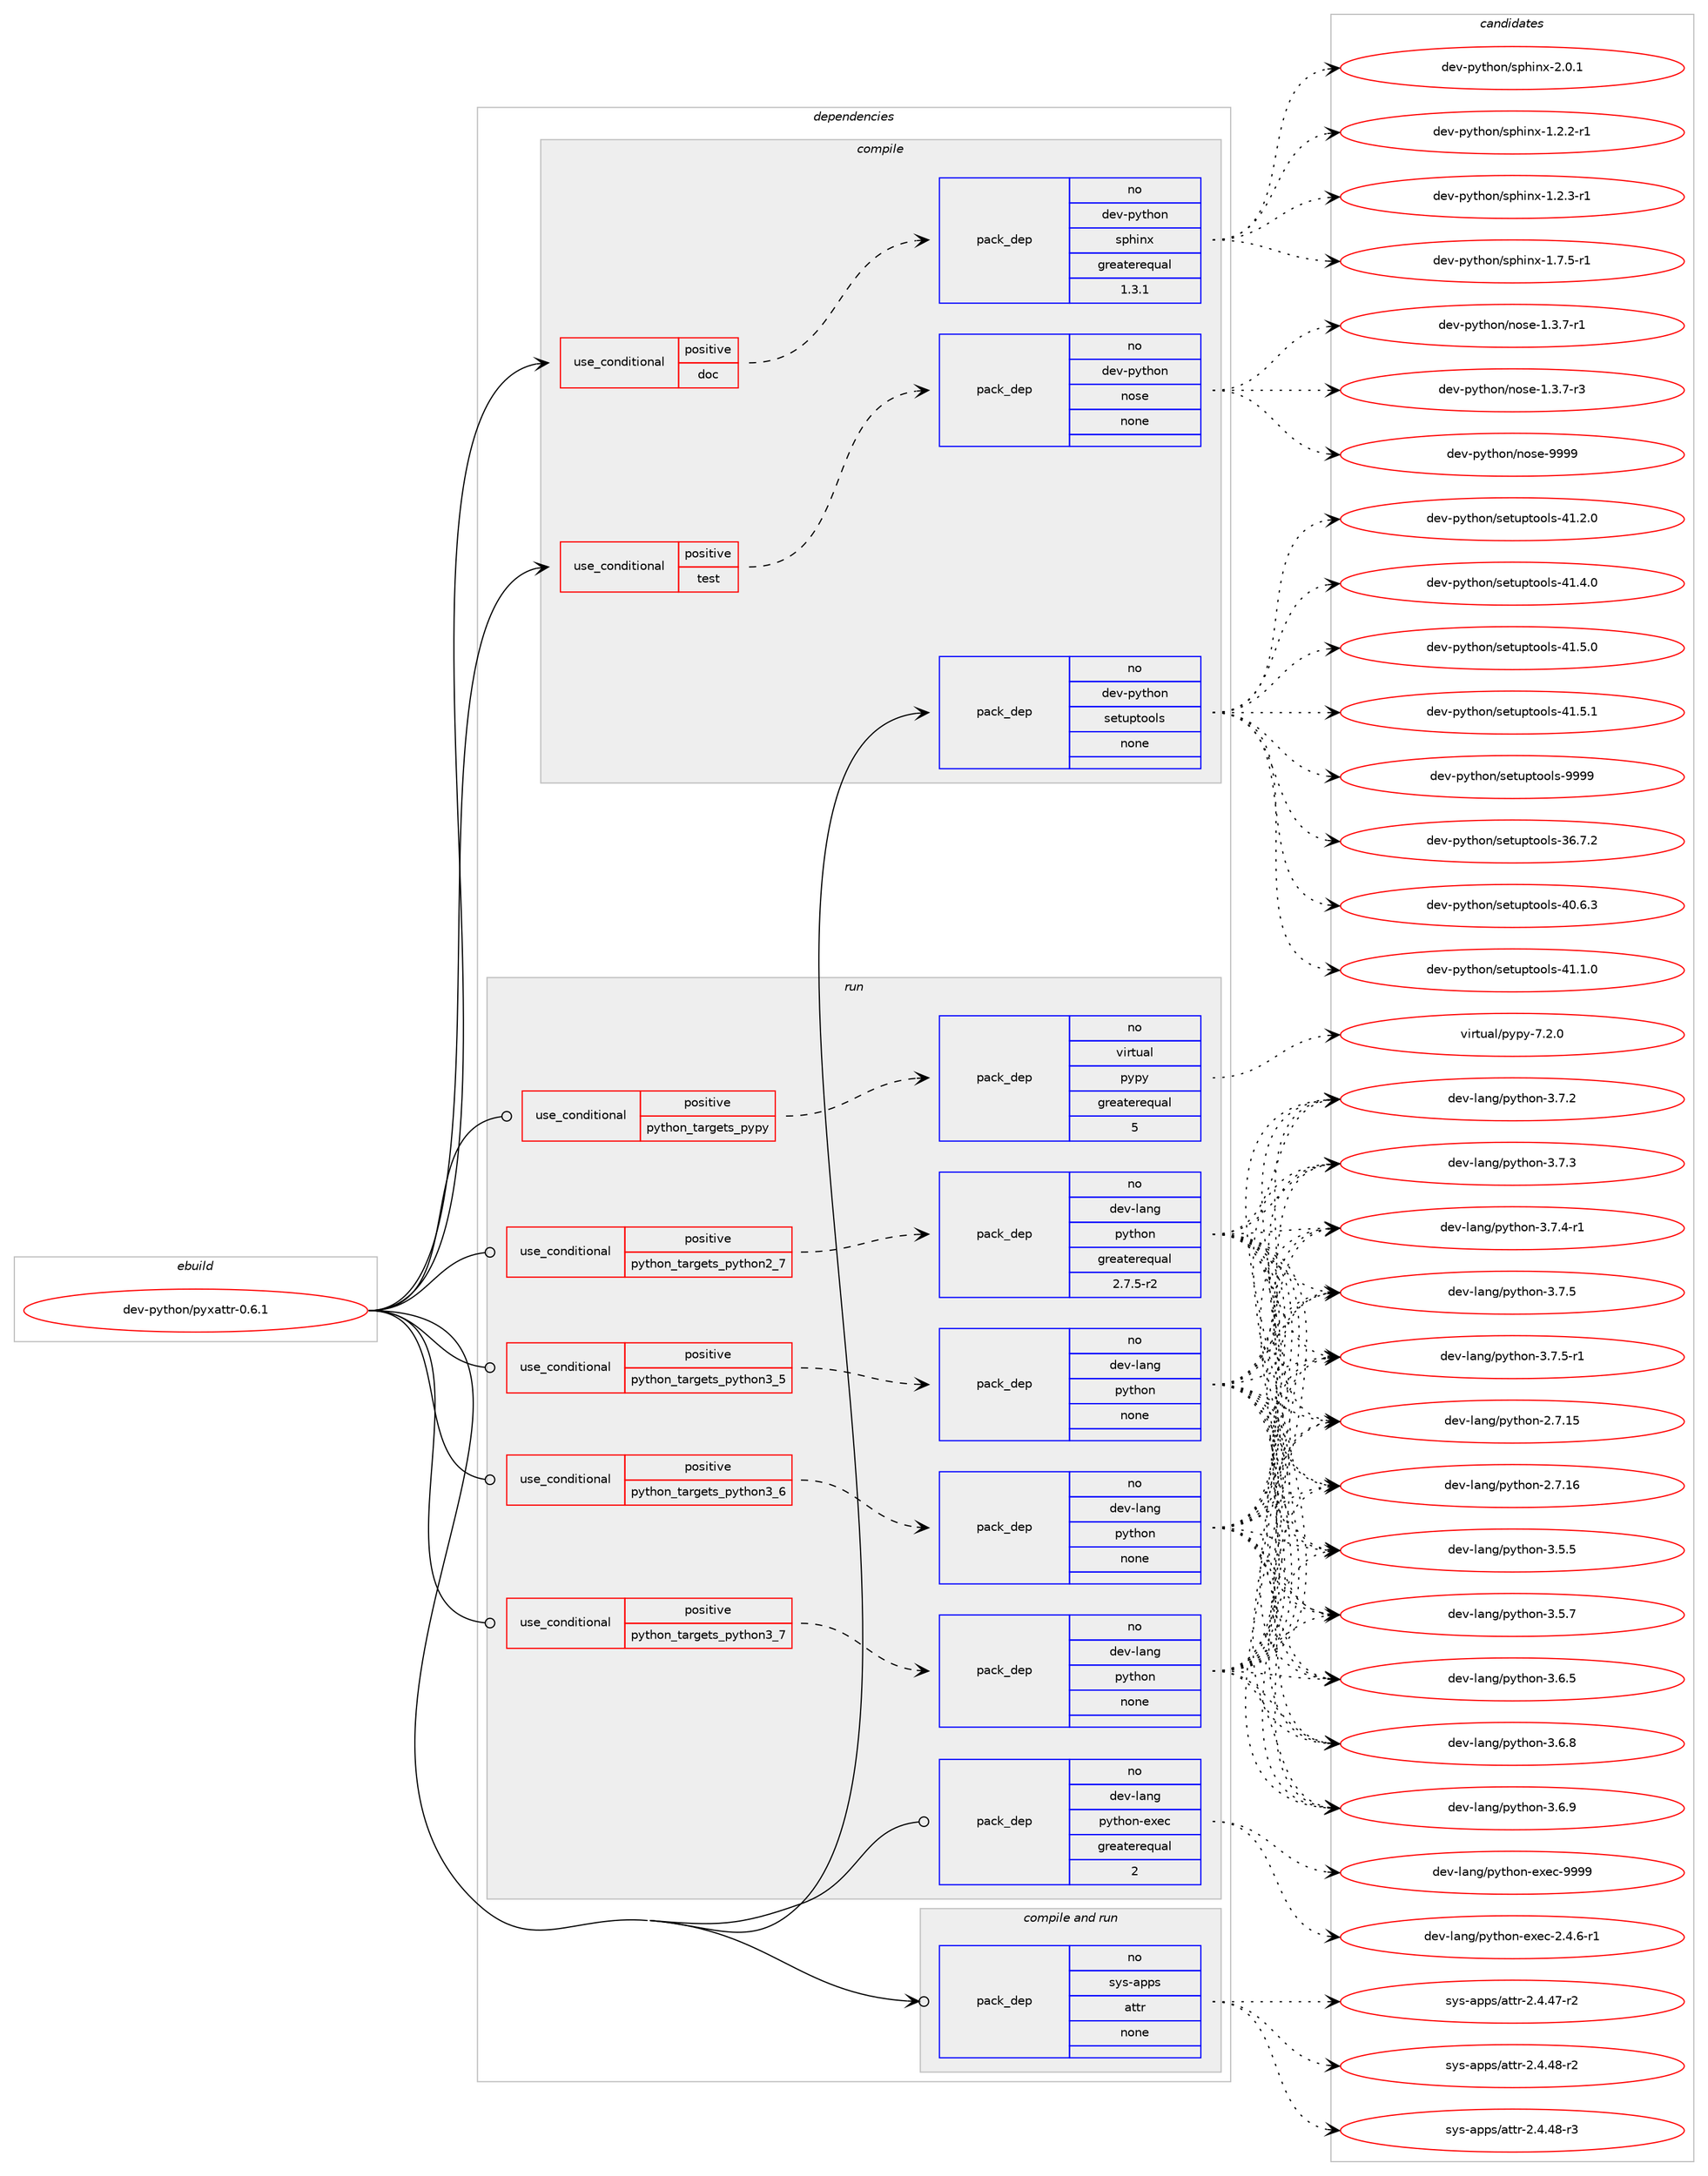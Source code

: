 digraph prolog {

# *************
# Graph options
# *************

newrank=true;
concentrate=true;
compound=true;
graph [rankdir=LR,fontname=Helvetica,fontsize=10,ranksep=1.5];#, ranksep=2.5, nodesep=0.2];
edge  [arrowhead=vee];
node  [fontname=Helvetica,fontsize=10];

# **********
# The ebuild
# **********

subgraph cluster_leftcol {
color=gray;
rank=same;
label=<<i>ebuild</i>>;
id [label="dev-python/pyxattr-0.6.1", color=red, width=4, href="../dev-python/pyxattr-0.6.1.svg"];
}

# ****************
# The dependencies
# ****************

subgraph cluster_midcol {
color=gray;
label=<<i>dependencies</i>>;
subgraph cluster_compile {
fillcolor="#eeeeee";
style=filled;
label=<<i>compile</i>>;
subgraph cond148177 {
dependency633846 [label=<<TABLE BORDER="0" CELLBORDER="1" CELLSPACING="0" CELLPADDING="4"><TR><TD ROWSPAN="3" CELLPADDING="10">use_conditional</TD></TR><TR><TD>positive</TD></TR><TR><TD>doc</TD></TR></TABLE>>, shape=none, color=red];
subgraph pack473791 {
dependency633847 [label=<<TABLE BORDER="0" CELLBORDER="1" CELLSPACING="0" CELLPADDING="4" WIDTH="220"><TR><TD ROWSPAN="6" CELLPADDING="30">pack_dep</TD></TR><TR><TD WIDTH="110">no</TD></TR><TR><TD>dev-python</TD></TR><TR><TD>sphinx</TD></TR><TR><TD>greaterequal</TD></TR><TR><TD>1.3.1</TD></TR></TABLE>>, shape=none, color=blue];
}
dependency633846:e -> dependency633847:w [weight=20,style="dashed",arrowhead="vee"];
}
id:e -> dependency633846:w [weight=20,style="solid",arrowhead="vee"];
subgraph cond148178 {
dependency633848 [label=<<TABLE BORDER="0" CELLBORDER="1" CELLSPACING="0" CELLPADDING="4"><TR><TD ROWSPAN="3" CELLPADDING="10">use_conditional</TD></TR><TR><TD>positive</TD></TR><TR><TD>test</TD></TR></TABLE>>, shape=none, color=red];
subgraph pack473792 {
dependency633849 [label=<<TABLE BORDER="0" CELLBORDER="1" CELLSPACING="0" CELLPADDING="4" WIDTH="220"><TR><TD ROWSPAN="6" CELLPADDING="30">pack_dep</TD></TR><TR><TD WIDTH="110">no</TD></TR><TR><TD>dev-python</TD></TR><TR><TD>nose</TD></TR><TR><TD>none</TD></TR><TR><TD></TD></TR></TABLE>>, shape=none, color=blue];
}
dependency633848:e -> dependency633849:w [weight=20,style="dashed",arrowhead="vee"];
}
id:e -> dependency633848:w [weight=20,style="solid",arrowhead="vee"];
subgraph pack473793 {
dependency633850 [label=<<TABLE BORDER="0" CELLBORDER="1" CELLSPACING="0" CELLPADDING="4" WIDTH="220"><TR><TD ROWSPAN="6" CELLPADDING="30">pack_dep</TD></TR><TR><TD WIDTH="110">no</TD></TR><TR><TD>dev-python</TD></TR><TR><TD>setuptools</TD></TR><TR><TD>none</TD></TR><TR><TD></TD></TR></TABLE>>, shape=none, color=blue];
}
id:e -> dependency633850:w [weight=20,style="solid",arrowhead="vee"];
}
subgraph cluster_compileandrun {
fillcolor="#eeeeee";
style=filled;
label=<<i>compile and run</i>>;
subgraph pack473794 {
dependency633851 [label=<<TABLE BORDER="0" CELLBORDER="1" CELLSPACING="0" CELLPADDING="4" WIDTH="220"><TR><TD ROWSPAN="6" CELLPADDING="30">pack_dep</TD></TR><TR><TD WIDTH="110">no</TD></TR><TR><TD>sys-apps</TD></TR><TR><TD>attr</TD></TR><TR><TD>none</TD></TR><TR><TD></TD></TR></TABLE>>, shape=none, color=blue];
}
id:e -> dependency633851:w [weight=20,style="solid",arrowhead="odotvee"];
}
subgraph cluster_run {
fillcolor="#eeeeee";
style=filled;
label=<<i>run</i>>;
subgraph cond148179 {
dependency633852 [label=<<TABLE BORDER="0" CELLBORDER="1" CELLSPACING="0" CELLPADDING="4"><TR><TD ROWSPAN="3" CELLPADDING="10">use_conditional</TD></TR><TR><TD>positive</TD></TR><TR><TD>python_targets_pypy</TD></TR></TABLE>>, shape=none, color=red];
subgraph pack473795 {
dependency633853 [label=<<TABLE BORDER="0" CELLBORDER="1" CELLSPACING="0" CELLPADDING="4" WIDTH="220"><TR><TD ROWSPAN="6" CELLPADDING="30">pack_dep</TD></TR><TR><TD WIDTH="110">no</TD></TR><TR><TD>virtual</TD></TR><TR><TD>pypy</TD></TR><TR><TD>greaterequal</TD></TR><TR><TD>5</TD></TR></TABLE>>, shape=none, color=blue];
}
dependency633852:e -> dependency633853:w [weight=20,style="dashed",arrowhead="vee"];
}
id:e -> dependency633852:w [weight=20,style="solid",arrowhead="odot"];
subgraph cond148180 {
dependency633854 [label=<<TABLE BORDER="0" CELLBORDER="1" CELLSPACING="0" CELLPADDING="4"><TR><TD ROWSPAN="3" CELLPADDING="10">use_conditional</TD></TR><TR><TD>positive</TD></TR><TR><TD>python_targets_python2_7</TD></TR></TABLE>>, shape=none, color=red];
subgraph pack473796 {
dependency633855 [label=<<TABLE BORDER="0" CELLBORDER="1" CELLSPACING="0" CELLPADDING="4" WIDTH="220"><TR><TD ROWSPAN="6" CELLPADDING="30">pack_dep</TD></TR><TR><TD WIDTH="110">no</TD></TR><TR><TD>dev-lang</TD></TR><TR><TD>python</TD></TR><TR><TD>greaterequal</TD></TR><TR><TD>2.7.5-r2</TD></TR></TABLE>>, shape=none, color=blue];
}
dependency633854:e -> dependency633855:w [weight=20,style="dashed",arrowhead="vee"];
}
id:e -> dependency633854:w [weight=20,style="solid",arrowhead="odot"];
subgraph cond148181 {
dependency633856 [label=<<TABLE BORDER="0" CELLBORDER="1" CELLSPACING="0" CELLPADDING="4"><TR><TD ROWSPAN="3" CELLPADDING="10">use_conditional</TD></TR><TR><TD>positive</TD></TR><TR><TD>python_targets_python3_5</TD></TR></TABLE>>, shape=none, color=red];
subgraph pack473797 {
dependency633857 [label=<<TABLE BORDER="0" CELLBORDER="1" CELLSPACING="0" CELLPADDING="4" WIDTH="220"><TR><TD ROWSPAN="6" CELLPADDING="30">pack_dep</TD></TR><TR><TD WIDTH="110">no</TD></TR><TR><TD>dev-lang</TD></TR><TR><TD>python</TD></TR><TR><TD>none</TD></TR><TR><TD></TD></TR></TABLE>>, shape=none, color=blue];
}
dependency633856:e -> dependency633857:w [weight=20,style="dashed",arrowhead="vee"];
}
id:e -> dependency633856:w [weight=20,style="solid",arrowhead="odot"];
subgraph cond148182 {
dependency633858 [label=<<TABLE BORDER="0" CELLBORDER="1" CELLSPACING="0" CELLPADDING="4"><TR><TD ROWSPAN="3" CELLPADDING="10">use_conditional</TD></TR><TR><TD>positive</TD></TR><TR><TD>python_targets_python3_6</TD></TR></TABLE>>, shape=none, color=red];
subgraph pack473798 {
dependency633859 [label=<<TABLE BORDER="0" CELLBORDER="1" CELLSPACING="0" CELLPADDING="4" WIDTH="220"><TR><TD ROWSPAN="6" CELLPADDING="30">pack_dep</TD></TR><TR><TD WIDTH="110">no</TD></TR><TR><TD>dev-lang</TD></TR><TR><TD>python</TD></TR><TR><TD>none</TD></TR><TR><TD></TD></TR></TABLE>>, shape=none, color=blue];
}
dependency633858:e -> dependency633859:w [weight=20,style="dashed",arrowhead="vee"];
}
id:e -> dependency633858:w [weight=20,style="solid",arrowhead="odot"];
subgraph cond148183 {
dependency633860 [label=<<TABLE BORDER="0" CELLBORDER="1" CELLSPACING="0" CELLPADDING="4"><TR><TD ROWSPAN="3" CELLPADDING="10">use_conditional</TD></TR><TR><TD>positive</TD></TR><TR><TD>python_targets_python3_7</TD></TR></TABLE>>, shape=none, color=red];
subgraph pack473799 {
dependency633861 [label=<<TABLE BORDER="0" CELLBORDER="1" CELLSPACING="0" CELLPADDING="4" WIDTH="220"><TR><TD ROWSPAN="6" CELLPADDING="30">pack_dep</TD></TR><TR><TD WIDTH="110">no</TD></TR><TR><TD>dev-lang</TD></TR><TR><TD>python</TD></TR><TR><TD>none</TD></TR><TR><TD></TD></TR></TABLE>>, shape=none, color=blue];
}
dependency633860:e -> dependency633861:w [weight=20,style="dashed",arrowhead="vee"];
}
id:e -> dependency633860:w [weight=20,style="solid",arrowhead="odot"];
subgraph pack473800 {
dependency633862 [label=<<TABLE BORDER="0" CELLBORDER="1" CELLSPACING="0" CELLPADDING="4" WIDTH="220"><TR><TD ROWSPAN="6" CELLPADDING="30">pack_dep</TD></TR><TR><TD WIDTH="110">no</TD></TR><TR><TD>dev-lang</TD></TR><TR><TD>python-exec</TD></TR><TR><TD>greaterequal</TD></TR><TR><TD>2</TD></TR></TABLE>>, shape=none, color=blue];
}
id:e -> dependency633862:w [weight=20,style="solid",arrowhead="odot"];
}
}

# **************
# The candidates
# **************

subgraph cluster_choices {
rank=same;
color=gray;
label=<<i>candidates</i>>;

subgraph choice473791 {
color=black;
nodesep=1;
choice10010111845112121116104111110471151121041051101204549465046504511449 [label="dev-python/sphinx-1.2.2-r1", color=red, width=4,href="../dev-python/sphinx-1.2.2-r1.svg"];
choice10010111845112121116104111110471151121041051101204549465046514511449 [label="dev-python/sphinx-1.2.3-r1", color=red, width=4,href="../dev-python/sphinx-1.2.3-r1.svg"];
choice10010111845112121116104111110471151121041051101204549465546534511449 [label="dev-python/sphinx-1.7.5-r1", color=red, width=4,href="../dev-python/sphinx-1.7.5-r1.svg"];
choice1001011184511212111610411111047115112104105110120455046484649 [label="dev-python/sphinx-2.0.1", color=red, width=4,href="../dev-python/sphinx-2.0.1.svg"];
dependency633847:e -> choice10010111845112121116104111110471151121041051101204549465046504511449:w [style=dotted,weight="100"];
dependency633847:e -> choice10010111845112121116104111110471151121041051101204549465046514511449:w [style=dotted,weight="100"];
dependency633847:e -> choice10010111845112121116104111110471151121041051101204549465546534511449:w [style=dotted,weight="100"];
dependency633847:e -> choice1001011184511212111610411111047115112104105110120455046484649:w [style=dotted,weight="100"];
}
subgraph choice473792 {
color=black;
nodesep=1;
choice10010111845112121116104111110471101111151014549465146554511449 [label="dev-python/nose-1.3.7-r1", color=red, width=4,href="../dev-python/nose-1.3.7-r1.svg"];
choice10010111845112121116104111110471101111151014549465146554511451 [label="dev-python/nose-1.3.7-r3", color=red, width=4,href="../dev-python/nose-1.3.7-r3.svg"];
choice10010111845112121116104111110471101111151014557575757 [label="dev-python/nose-9999", color=red, width=4,href="../dev-python/nose-9999.svg"];
dependency633849:e -> choice10010111845112121116104111110471101111151014549465146554511449:w [style=dotted,weight="100"];
dependency633849:e -> choice10010111845112121116104111110471101111151014549465146554511451:w [style=dotted,weight="100"];
dependency633849:e -> choice10010111845112121116104111110471101111151014557575757:w [style=dotted,weight="100"];
}
subgraph choice473793 {
color=black;
nodesep=1;
choice100101118451121211161041111104711510111611711211611111110811545515446554650 [label="dev-python/setuptools-36.7.2", color=red, width=4,href="../dev-python/setuptools-36.7.2.svg"];
choice100101118451121211161041111104711510111611711211611111110811545524846544651 [label="dev-python/setuptools-40.6.3", color=red, width=4,href="../dev-python/setuptools-40.6.3.svg"];
choice100101118451121211161041111104711510111611711211611111110811545524946494648 [label="dev-python/setuptools-41.1.0", color=red, width=4,href="../dev-python/setuptools-41.1.0.svg"];
choice100101118451121211161041111104711510111611711211611111110811545524946504648 [label="dev-python/setuptools-41.2.0", color=red, width=4,href="../dev-python/setuptools-41.2.0.svg"];
choice100101118451121211161041111104711510111611711211611111110811545524946524648 [label="dev-python/setuptools-41.4.0", color=red, width=4,href="../dev-python/setuptools-41.4.0.svg"];
choice100101118451121211161041111104711510111611711211611111110811545524946534648 [label="dev-python/setuptools-41.5.0", color=red, width=4,href="../dev-python/setuptools-41.5.0.svg"];
choice100101118451121211161041111104711510111611711211611111110811545524946534649 [label="dev-python/setuptools-41.5.1", color=red, width=4,href="../dev-python/setuptools-41.5.1.svg"];
choice10010111845112121116104111110471151011161171121161111111081154557575757 [label="dev-python/setuptools-9999", color=red, width=4,href="../dev-python/setuptools-9999.svg"];
dependency633850:e -> choice100101118451121211161041111104711510111611711211611111110811545515446554650:w [style=dotted,weight="100"];
dependency633850:e -> choice100101118451121211161041111104711510111611711211611111110811545524846544651:w [style=dotted,weight="100"];
dependency633850:e -> choice100101118451121211161041111104711510111611711211611111110811545524946494648:w [style=dotted,weight="100"];
dependency633850:e -> choice100101118451121211161041111104711510111611711211611111110811545524946504648:w [style=dotted,weight="100"];
dependency633850:e -> choice100101118451121211161041111104711510111611711211611111110811545524946524648:w [style=dotted,weight="100"];
dependency633850:e -> choice100101118451121211161041111104711510111611711211611111110811545524946534648:w [style=dotted,weight="100"];
dependency633850:e -> choice100101118451121211161041111104711510111611711211611111110811545524946534649:w [style=dotted,weight="100"];
dependency633850:e -> choice10010111845112121116104111110471151011161171121161111111081154557575757:w [style=dotted,weight="100"];
}
subgraph choice473794 {
color=black;
nodesep=1;
choice11512111545971121121154797116116114455046524652554511450 [label="sys-apps/attr-2.4.47-r2", color=red, width=4,href="../sys-apps/attr-2.4.47-r2.svg"];
choice11512111545971121121154797116116114455046524652564511450 [label="sys-apps/attr-2.4.48-r2", color=red, width=4,href="../sys-apps/attr-2.4.48-r2.svg"];
choice11512111545971121121154797116116114455046524652564511451 [label="sys-apps/attr-2.4.48-r3", color=red, width=4,href="../sys-apps/attr-2.4.48-r3.svg"];
dependency633851:e -> choice11512111545971121121154797116116114455046524652554511450:w [style=dotted,weight="100"];
dependency633851:e -> choice11512111545971121121154797116116114455046524652564511450:w [style=dotted,weight="100"];
dependency633851:e -> choice11512111545971121121154797116116114455046524652564511451:w [style=dotted,weight="100"];
}
subgraph choice473795 {
color=black;
nodesep=1;
choice1181051141161179710847112121112121455546504648 [label="virtual/pypy-7.2.0", color=red, width=4,href="../virtual/pypy-7.2.0.svg"];
dependency633853:e -> choice1181051141161179710847112121112121455546504648:w [style=dotted,weight="100"];
}
subgraph choice473796 {
color=black;
nodesep=1;
choice10010111845108971101034711212111610411111045504655464953 [label="dev-lang/python-2.7.15", color=red, width=4,href="../dev-lang/python-2.7.15.svg"];
choice10010111845108971101034711212111610411111045504655464954 [label="dev-lang/python-2.7.16", color=red, width=4,href="../dev-lang/python-2.7.16.svg"];
choice100101118451089711010347112121116104111110455146534653 [label="dev-lang/python-3.5.5", color=red, width=4,href="../dev-lang/python-3.5.5.svg"];
choice100101118451089711010347112121116104111110455146534655 [label="dev-lang/python-3.5.7", color=red, width=4,href="../dev-lang/python-3.5.7.svg"];
choice100101118451089711010347112121116104111110455146544653 [label="dev-lang/python-3.6.5", color=red, width=4,href="../dev-lang/python-3.6.5.svg"];
choice100101118451089711010347112121116104111110455146544656 [label="dev-lang/python-3.6.8", color=red, width=4,href="../dev-lang/python-3.6.8.svg"];
choice100101118451089711010347112121116104111110455146544657 [label="dev-lang/python-3.6.9", color=red, width=4,href="../dev-lang/python-3.6.9.svg"];
choice100101118451089711010347112121116104111110455146554650 [label="dev-lang/python-3.7.2", color=red, width=4,href="../dev-lang/python-3.7.2.svg"];
choice100101118451089711010347112121116104111110455146554651 [label="dev-lang/python-3.7.3", color=red, width=4,href="../dev-lang/python-3.7.3.svg"];
choice1001011184510897110103471121211161041111104551465546524511449 [label="dev-lang/python-3.7.4-r1", color=red, width=4,href="../dev-lang/python-3.7.4-r1.svg"];
choice100101118451089711010347112121116104111110455146554653 [label="dev-lang/python-3.7.5", color=red, width=4,href="../dev-lang/python-3.7.5.svg"];
choice1001011184510897110103471121211161041111104551465546534511449 [label="dev-lang/python-3.7.5-r1", color=red, width=4,href="../dev-lang/python-3.7.5-r1.svg"];
dependency633855:e -> choice10010111845108971101034711212111610411111045504655464953:w [style=dotted,weight="100"];
dependency633855:e -> choice10010111845108971101034711212111610411111045504655464954:w [style=dotted,weight="100"];
dependency633855:e -> choice100101118451089711010347112121116104111110455146534653:w [style=dotted,weight="100"];
dependency633855:e -> choice100101118451089711010347112121116104111110455146534655:w [style=dotted,weight="100"];
dependency633855:e -> choice100101118451089711010347112121116104111110455146544653:w [style=dotted,weight="100"];
dependency633855:e -> choice100101118451089711010347112121116104111110455146544656:w [style=dotted,weight="100"];
dependency633855:e -> choice100101118451089711010347112121116104111110455146544657:w [style=dotted,weight="100"];
dependency633855:e -> choice100101118451089711010347112121116104111110455146554650:w [style=dotted,weight="100"];
dependency633855:e -> choice100101118451089711010347112121116104111110455146554651:w [style=dotted,weight="100"];
dependency633855:e -> choice1001011184510897110103471121211161041111104551465546524511449:w [style=dotted,weight="100"];
dependency633855:e -> choice100101118451089711010347112121116104111110455146554653:w [style=dotted,weight="100"];
dependency633855:e -> choice1001011184510897110103471121211161041111104551465546534511449:w [style=dotted,weight="100"];
}
subgraph choice473797 {
color=black;
nodesep=1;
choice10010111845108971101034711212111610411111045504655464953 [label="dev-lang/python-2.7.15", color=red, width=4,href="../dev-lang/python-2.7.15.svg"];
choice10010111845108971101034711212111610411111045504655464954 [label="dev-lang/python-2.7.16", color=red, width=4,href="../dev-lang/python-2.7.16.svg"];
choice100101118451089711010347112121116104111110455146534653 [label="dev-lang/python-3.5.5", color=red, width=4,href="../dev-lang/python-3.5.5.svg"];
choice100101118451089711010347112121116104111110455146534655 [label="dev-lang/python-3.5.7", color=red, width=4,href="../dev-lang/python-3.5.7.svg"];
choice100101118451089711010347112121116104111110455146544653 [label="dev-lang/python-3.6.5", color=red, width=4,href="../dev-lang/python-3.6.5.svg"];
choice100101118451089711010347112121116104111110455146544656 [label="dev-lang/python-3.6.8", color=red, width=4,href="../dev-lang/python-3.6.8.svg"];
choice100101118451089711010347112121116104111110455146544657 [label="dev-lang/python-3.6.9", color=red, width=4,href="../dev-lang/python-3.6.9.svg"];
choice100101118451089711010347112121116104111110455146554650 [label="dev-lang/python-3.7.2", color=red, width=4,href="../dev-lang/python-3.7.2.svg"];
choice100101118451089711010347112121116104111110455146554651 [label="dev-lang/python-3.7.3", color=red, width=4,href="../dev-lang/python-3.7.3.svg"];
choice1001011184510897110103471121211161041111104551465546524511449 [label="dev-lang/python-3.7.4-r1", color=red, width=4,href="../dev-lang/python-3.7.4-r1.svg"];
choice100101118451089711010347112121116104111110455146554653 [label="dev-lang/python-3.7.5", color=red, width=4,href="../dev-lang/python-3.7.5.svg"];
choice1001011184510897110103471121211161041111104551465546534511449 [label="dev-lang/python-3.7.5-r1", color=red, width=4,href="../dev-lang/python-3.7.5-r1.svg"];
dependency633857:e -> choice10010111845108971101034711212111610411111045504655464953:w [style=dotted,weight="100"];
dependency633857:e -> choice10010111845108971101034711212111610411111045504655464954:w [style=dotted,weight="100"];
dependency633857:e -> choice100101118451089711010347112121116104111110455146534653:w [style=dotted,weight="100"];
dependency633857:e -> choice100101118451089711010347112121116104111110455146534655:w [style=dotted,weight="100"];
dependency633857:e -> choice100101118451089711010347112121116104111110455146544653:w [style=dotted,weight="100"];
dependency633857:e -> choice100101118451089711010347112121116104111110455146544656:w [style=dotted,weight="100"];
dependency633857:e -> choice100101118451089711010347112121116104111110455146544657:w [style=dotted,weight="100"];
dependency633857:e -> choice100101118451089711010347112121116104111110455146554650:w [style=dotted,weight="100"];
dependency633857:e -> choice100101118451089711010347112121116104111110455146554651:w [style=dotted,weight="100"];
dependency633857:e -> choice1001011184510897110103471121211161041111104551465546524511449:w [style=dotted,weight="100"];
dependency633857:e -> choice100101118451089711010347112121116104111110455146554653:w [style=dotted,weight="100"];
dependency633857:e -> choice1001011184510897110103471121211161041111104551465546534511449:w [style=dotted,weight="100"];
}
subgraph choice473798 {
color=black;
nodesep=1;
choice10010111845108971101034711212111610411111045504655464953 [label="dev-lang/python-2.7.15", color=red, width=4,href="../dev-lang/python-2.7.15.svg"];
choice10010111845108971101034711212111610411111045504655464954 [label="dev-lang/python-2.7.16", color=red, width=4,href="../dev-lang/python-2.7.16.svg"];
choice100101118451089711010347112121116104111110455146534653 [label="dev-lang/python-3.5.5", color=red, width=4,href="../dev-lang/python-3.5.5.svg"];
choice100101118451089711010347112121116104111110455146534655 [label="dev-lang/python-3.5.7", color=red, width=4,href="../dev-lang/python-3.5.7.svg"];
choice100101118451089711010347112121116104111110455146544653 [label="dev-lang/python-3.6.5", color=red, width=4,href="../dev-lang/python-3.6.5.svg"];
choice100101118451089711010347112121116104111110455146544656 [label="dev-lang/python-3.6.8", color=red, width=4,href="../dev-lang/python-3.6.8.svg"];
choice100101118451089711010347112121116104111110455146544657 [label="dev-lang/python-3.6.9", color=red, width=4,href="../dev-lang/python-3.6.9.svg"];
choice100101118451089711010347112121116104111110455146554650 [label="dev-lang/python-3.7.2", color=red, width=4,href="../dev-lang/python-3.7.2.svg"];
choice100101118451089711010347112121116104111110455146554651 [label="dev-lang/python-3.7.3", color=red, width=4,href="../dev-lang/python-3.7.3.svg"];
choice1001011184510897110103471121211161041111104551465546524511449 [label="dev-lang/python-3.7.4-r1", color=red, width=4,href="../dev-lang/python-3.7.4-r1.svg"];
choice100101118451089711010347112121116104111110455146554653 [label="dev-lang/python-3.7.5", color=red, width=4,href="../dev-lang/python-3.7.5.svg"];
choice1001011184510897110103471121211161041111104551465546534511449 [label="dev-lang/python-3.7.5-r1", color=red, width=4,href="../dev-lang/python-3.7.5-r1.svg"];
dependency633859:e -> choice10010111845108971101034711212111610411111045504655464953:w [style=dotted,weight="100"];
dependency633859:e -> choice10010111845108971101034711212111610411111045504655464954:w [style=dotted,weight="100"];
dependency633859:e -> choice100101118451089711010347112121116104111110455146534653:w [style=dotted,weight="100"];
dependency633859:e -> choice100101118451089711010347112121116104111110455146534655:w [style=dotted,weight="100"];
dependency633859:e -> choice100101118451089711010347112121116104111110455146544653:w [style=dotted,weight="100"];
dependency633859:e -> choice100101118451089711010347112121116104111110455146544656:w [style=dotted,weight="100"];
dependency633859:e -> choice100101118451089711010347112121116104111110455146544657:w [style=dotted,weight="100"];
dependency633859:e -> choice100101118451089711010347112121116104111110455146554650:w [style=dotted,weight="100"];
dependency633859:e -> choice100101118451089711010347112121116104111110455146554651:w [style=dotted,weight="100"];
dependency633859:e -> choice1001011184510897110103471121211161041111104551465546524511449:w [style=dotted,weight="100"];
dependency633859:e -> choice100101118451089711010347112121116104111110455146554653:w [style=dotted,weight="100"];
dependency633859:e -> choice1001011184510897110103471121211161041111104551465546534511449:w [style=dotted,weight="100"];
}
subgraph choice473799 {
color=black;
nodesep=1;
choice10010111845108971101034711212111610411111045504655464953 [label="dev-lang/python-2.7.15", color=red, width=4,href="../dev-lang/python-2.7.15.svg"];
choice10010111845108971101034711212111610411111045504655464954 [label="dev-lang/python-2.7.16", color=red, width=4,href="../dev-lang/python-2.7.16.svg"];
choice100101118451089711010347112121116104111110455146534653 [label="dev-lang/python-3.5.5", color=red, width=4,href="../dev-lang/python-3.5.5.svg"];
choice100101118451089711010347112121116104111110455146534655 [label="dev-lang/python-3.5.7", color=red, width=4,href="../dev-lang/python-3.5.7.svg"];
choice100101118451089711010347112121116104111110455146544653 [label="dev-lang/python-3.6.5", color=red, width=4,href="../dev-lang/python-3.6.5.svg"];
choice100101118451089711010347112121116104111110455146544656 [label="dev-lang/python-3.6.8", color=red, width=4,href="../dev-lang/python-3.6.8.svg"];
choice100101118451089711010347112121116104111110455146544657 [label="dev-lang/python-3.6.9", color=red, width=4,href="../dev-lang/python-3.6.9.svg"];
choice100101118451089711010347112121116104111110455146554650 [label="dev-lang/python-3.7.2", color=red, width=4,href="../dev-lang/python-3.7.2.svg"];
choice100101118451089711010347112121116104111110455146554651 [label="dev-lang/python-3.7.3", color=red, width=4,href="../dev-lang/python-3.7.3.svg"];
choice1001011184510897110103471121211161041111104551465546524511449 [label="dev-lang/python-3.7.4-r1", color=red, width=4,href="../dev-lang/python-3.7.4-r1.svg"];
choice100101118451089711010347112121116104111110455146554653 [label="dev-lang/python-3.7.5", color=red, width=4,href="../dev-lang/python-3.7.5.svg"];
choice1001011184510897110103471121211161041111104551465546534511449 [label="dev-lang/python-3.7.5-r1", color=red, width=4,href="../dev-lang/python-3.7.5-r1.svg"];
dependency633861:e -> choice10010111845108971101034711212111610411111045504655464953:w [style=dotted,weight="100"];
dependency633861:e -> choice10010111845108971101034711212111610411111045504655464954:w [style=dotted,weight="100"];
dependency633861:e -> choice100101118451089711010347112121116104111110455146534653:w [style=dotted,weight="100"];
dependency633861:e -> choice100101118451089711010347112121116104111110455146534655:w [style=dotted,weight="100"];
dependency633861:e -> choice100101118451089711010347112121116104111110455146544653:w [style=dotted,weight="100"];
dependency633861:e -> choice100101118451089711010347112121116104111110455146544656:w [style=dotted,weight="100"];
dependency633861:e -> choice100101118451089711010347112121116104111110455146544657:w [style=dotted,weight="100"];
dependency633861:e -> choice100101118451089711010347112121116104111110455146554650:w [style=dotted,weight="100"];
dependency633861:e -> choice100101118451089711010347112121116104111110455146554651:w [style=dotted,weight="100"];
dependency633861:e -> choice1001011184510897110103471121211161041111104551465546524511449:w [style=dotted,weight="100"];
dependency633861:e -> choice100101118451089711010347112121116104111110455146554653:w [style=dotted,weight="100"];
dependency633861:e -> choice1001011184510897110103471121211161041111104551465546534511449:w [style=dotted,weight="100"];
}
subgraph choice473800 {
color=black;
nodesep=1;
choice10010111845108971101034711212111610411111045101120101994550465246544511449 [label="dev-lang/python-exec-2.4.6-r1", color=red, width=4,href="../dev-lang/python-exec-2.4.6-r1.svg"];
choice10010111845108971101034711212111610411111045101120101994557575757 [label="dev-lang/python-exec-9999", color=red, width=4,href="../dev-lang/python-exec-9999.svg"];
dependency633862:e -> choice10010111845108971101034711212111610411111045101120101994550465246544511449:w [style=dotted,weight="100"];
dependency633862:e -> choice10010111845108971101034711212111610411111045101120101994557575757:w [style=dotted,weight="100"];
}
}

}
